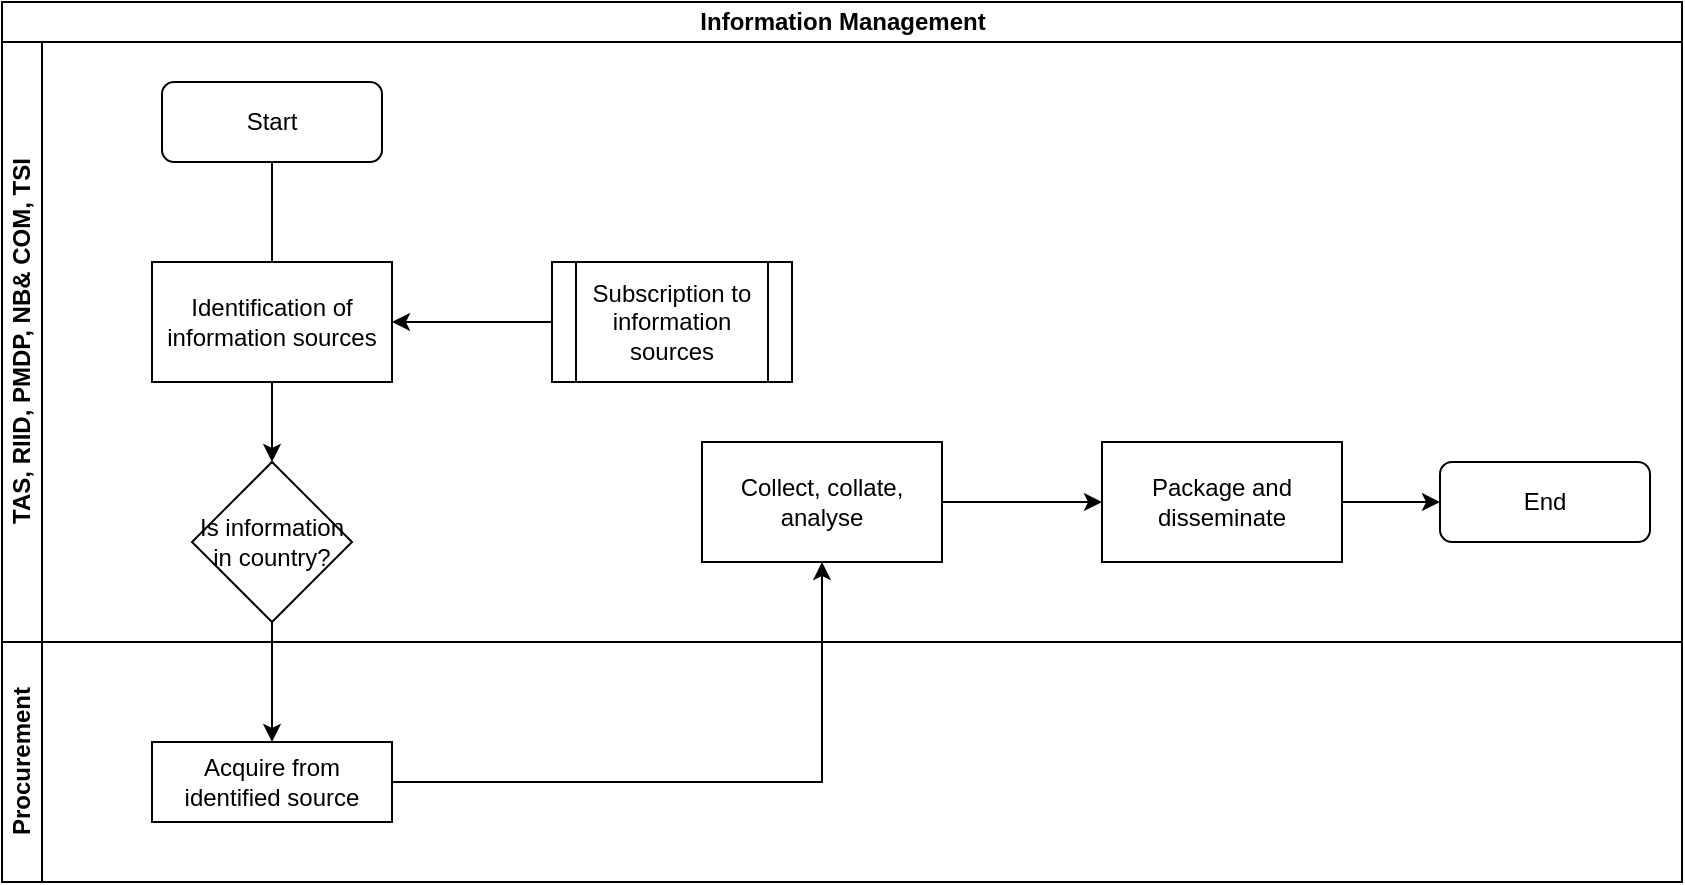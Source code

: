 <mxfile version="13.6.5" type="github">
  <diagram id="oLh2_TF2ws6qv_vylbm9" name="Page-1">
    <mxGraphModel dx="1038" dy="1374" grid="1" gridSize="10" guides="1" tooltips="1" connect="1" arrows="1" fold="1" page="1" pageScale="1" pageWidth="1169" pageHeight="827" math="0" shadow="0">
      <root>
        <mxCell id="0" />
        <mxCell id="1" parent="0" />
        <mxCell id="RbVubb4JVoVdCr4QG7oP-7" value="" style="edgeStyle=orthogonalEdgeStyle;rounded=0;orthogonalLoop=1;jettySize=auto;html=1;" edge="1" parent="1" source="RbVubb4JVoVdCr4QG7oP-5">
          <mxGeometry relative="1" as="geometry">
            <mxPoint x="255" y="-610" as="targetPoint" />
          </mxGeometry>
        </mxCell>
        <mxCell id="RbVubb4JVoVdCr4QG7oP-9" value="Subscription to information sources" style="shape=process;whiteSpace=wrap;html=1;backgroundOutline=1;rounded=0;" vertex="1" parent="1">
          <mxGeometry x="395" y="-620" width="120" height="60" as="geometry" />
        </mxCell>
        <mxCell id="RbVubb4JVoVdCr4QG7oP-16" value="" style="edgeStyle=orthogonalEdgeStyle;rounded=0;orthogonalLoop=1;jettySize=auto;html=1;" edge="1" parent="1" source="RbVubb4JVoVdCr4QG7oP-13" target="RbVubb4JVoVdCr4QG7oP-15">
          <mxGeometry relative="1" as="geometry" />
        </mxCell>
        <mxCell id="RbVubb4JVoVdCr4QG7oP-13" value="Is information in country?" style="rhombus;whiteSpace=wrap;html=1;rounded=0;" vertex="1" parent="1">
          <mxGeometry x="215" y="-520" width="80" height="80" as="geometry" />
        </mxCell>
        <mxCell id="RbVubb4JVoVdCr4QG7oP-14" value="" style="edgeStyle=orthogonalEdgeStyle;rounded=0;orthogonalLoop=1;jettySize=auto;html=1;" edge="1" parent="1" source="RbVubb4JVoVdCr4QG7oP-8" target="RbVubb4JVoVdCr4QG7oP-13">
          <mxGeometry relative="1" as="geometry" />
        </mxCell>
        <mxCell id="RbVubb4JVoVdCr4QG7oP-18" value="" style="edgeStyle=orthogonalEdgeStyle;rounded=0;orthogonalLoop=1;jettySize=auto;html=1;" edge="1" parent="1" source="RbVubb4JVoVdCr4QG7oP-15" target="RbVubb4JVoVdCr4QG7oP-17">
          <mxGeometry relative="1" as="geometry" />
        </mxCell>
        <mxCell id="RbVubb4JVoVdCr4QG7oP-15" value="Acquire from identified source" style="whiteSpace=wrap;html=1;rounded=0;" vertex="1" parent="1">
          <mxGeometry x="195" y="-380" width="120" height="40" as="geometry" />
        </mxCell>
        <mxCell id="RbVubb4JVoVdCr4QG7oP-25" value="" style="edgeStyle=orthogonalEdgeStyle;rounded=0;orthogonalLoop=1;jettySize=auto;html=1;entryX=0;entryY=0.5;entryDx=0;entryDy=0;" edge="1" parent="1" source="RbVubb4JVoVdCr4QG7oP-21" target="RbVubb4JVoVdCr4QG7oP-23">
          <mxGeometry relative="1" as="geometry">
            <mxPoint x="830" y="-500" as="targetPoint" />
          </mxGeometry>
        </mxCell>
        <mxCell id="RbVubb4JVoVdCr4QG7oP-21" value="Package and disseminate" style="whiteSpace=wrap;html=1;rounded=0;" vertex="1" parent="1">
          <mxGeometry x="670" y="-530" width="120" height="60" as="geometry" />
        </mxCell>
        <mxCell id="RbVubb4JVoVdCr4QG7oP-22" value="" style="edgeStyle=orthogonalEdgeStyle;rounded=0;orthogonalLoop=1;jettySize=auto;html=1;" edge="1" parent="1" source="RbVubb4JVoVdCr4QG7oP-17" target="RbVubb4JVoVdCr4QG7oP-21">
          <mxGeometry relative="1" as="geometry" />
        </mxCell>
        <mxCell id="RbVubb4JVoVdCr4QG7oP-27" value="" style="endArrow=classic;html=1;exitX=0;exitY=0.5;exitDx=0;exitDy=0;entryX=1;entryY=0.5;entryDx=0;entryDy=0;" edge="1" parent="1" source="RbVubb4JVoVdCr4QG7oP-9" target="RbVubb4JVoVdCr4QG7oP-8">
          <mxGeometry width="50" height="50" relative="1" as="geometry">
            <mxPoint x="510" y="-540" as="sourcePoint" />
            <mxPoint x="560" y="-590" as="targetPoint" />
          </mxGeometry>
        </mxCell>
        <mxCell id="RbVubb4JVoVdCr4QG7oP-1" value="Information Management" style="swimlane;html=1;childLayout=stackLayout;resizeParent=1;resizeParentMax=0;horizontal=1;startSize=20;horizontalStack=0;" vertex="1" parent="1">
          <mxGeometry x="120" y="-750" width="840" height="440" as="geometry" />
        </mxCell>
        <mxCell id="RbVubb4JVoVdCr4QG7oP-2" value="TAS, RIID, PMDP, NB&amp;amp; COM, TSI" style="swimlane;html=1;startSize=20;horizontal=0;" vertex="1" parent="RbVubb4JVoVdCr4QG7oP-1">
          <mxGeometry y="20" width="840" height="300" as="geometry" />
        </mxCell>
        <mxCell id="RbVubb4JVoVdCr4QG7oP-5" value="Start" style="rounded=1;whiteSpace=wrap;html=1;" vertex="1" parent="RbVubb4JVoVdCr4QG7oP-2">
          <mxGeometry x="80" y="20" width="110" height="40" as="geometry" />
        </mxCell>
        <mxCell id="RbVubb4JVoVdCr4QG7oP-8" value="Identification of information sources" style="rounded=0;whiteSpace=wrap;html=1;" vertex="1" parent="RbVubb4JVoVdCr4QG7oP-2">
          <mxGeometry x="75" y="110" width="120" height="60" as="geometry" />
        </mxCell>
        <mxCell id="RbVubb4JVoVdCr4QG7oP-17" value="Collect, collate, analyse" style="whiteSpace=wrap;html=1;rounded=0;" vertex="1" parent="RbVubb4JVoVdCr4QG7oP-2">
          <mxGeometry x="350" y="200" width="120" height="60" as="geometry" />
        </mxCell>
        <mxCell id="RbVubb4JVoVdCr4QG7oP-23" value="End" style="rounded=1;whiteSpace=wrap;html=1;" vertex="1" parent="RbVubb4JVoVdCr4QG7oP-2">
          <mxGeometry x="719" y="210" width="105" height="40" as="geometry" />
        </mxCell>
        <mxCell id="RbVubb4JVoVdCr4QG7oP-3" value="Procurement" style="swimlane;html=1;startSize=20;horizontal=0;" vertex="1" parent="RbVubb4JVoVdCr4QG7oP-1">
          <mxGeometry y="320" width="840" height="120" as="geometry" />
        </mxCell>
      </root>
    </mxGraphModel>
  </diagram>
</mxfile>
